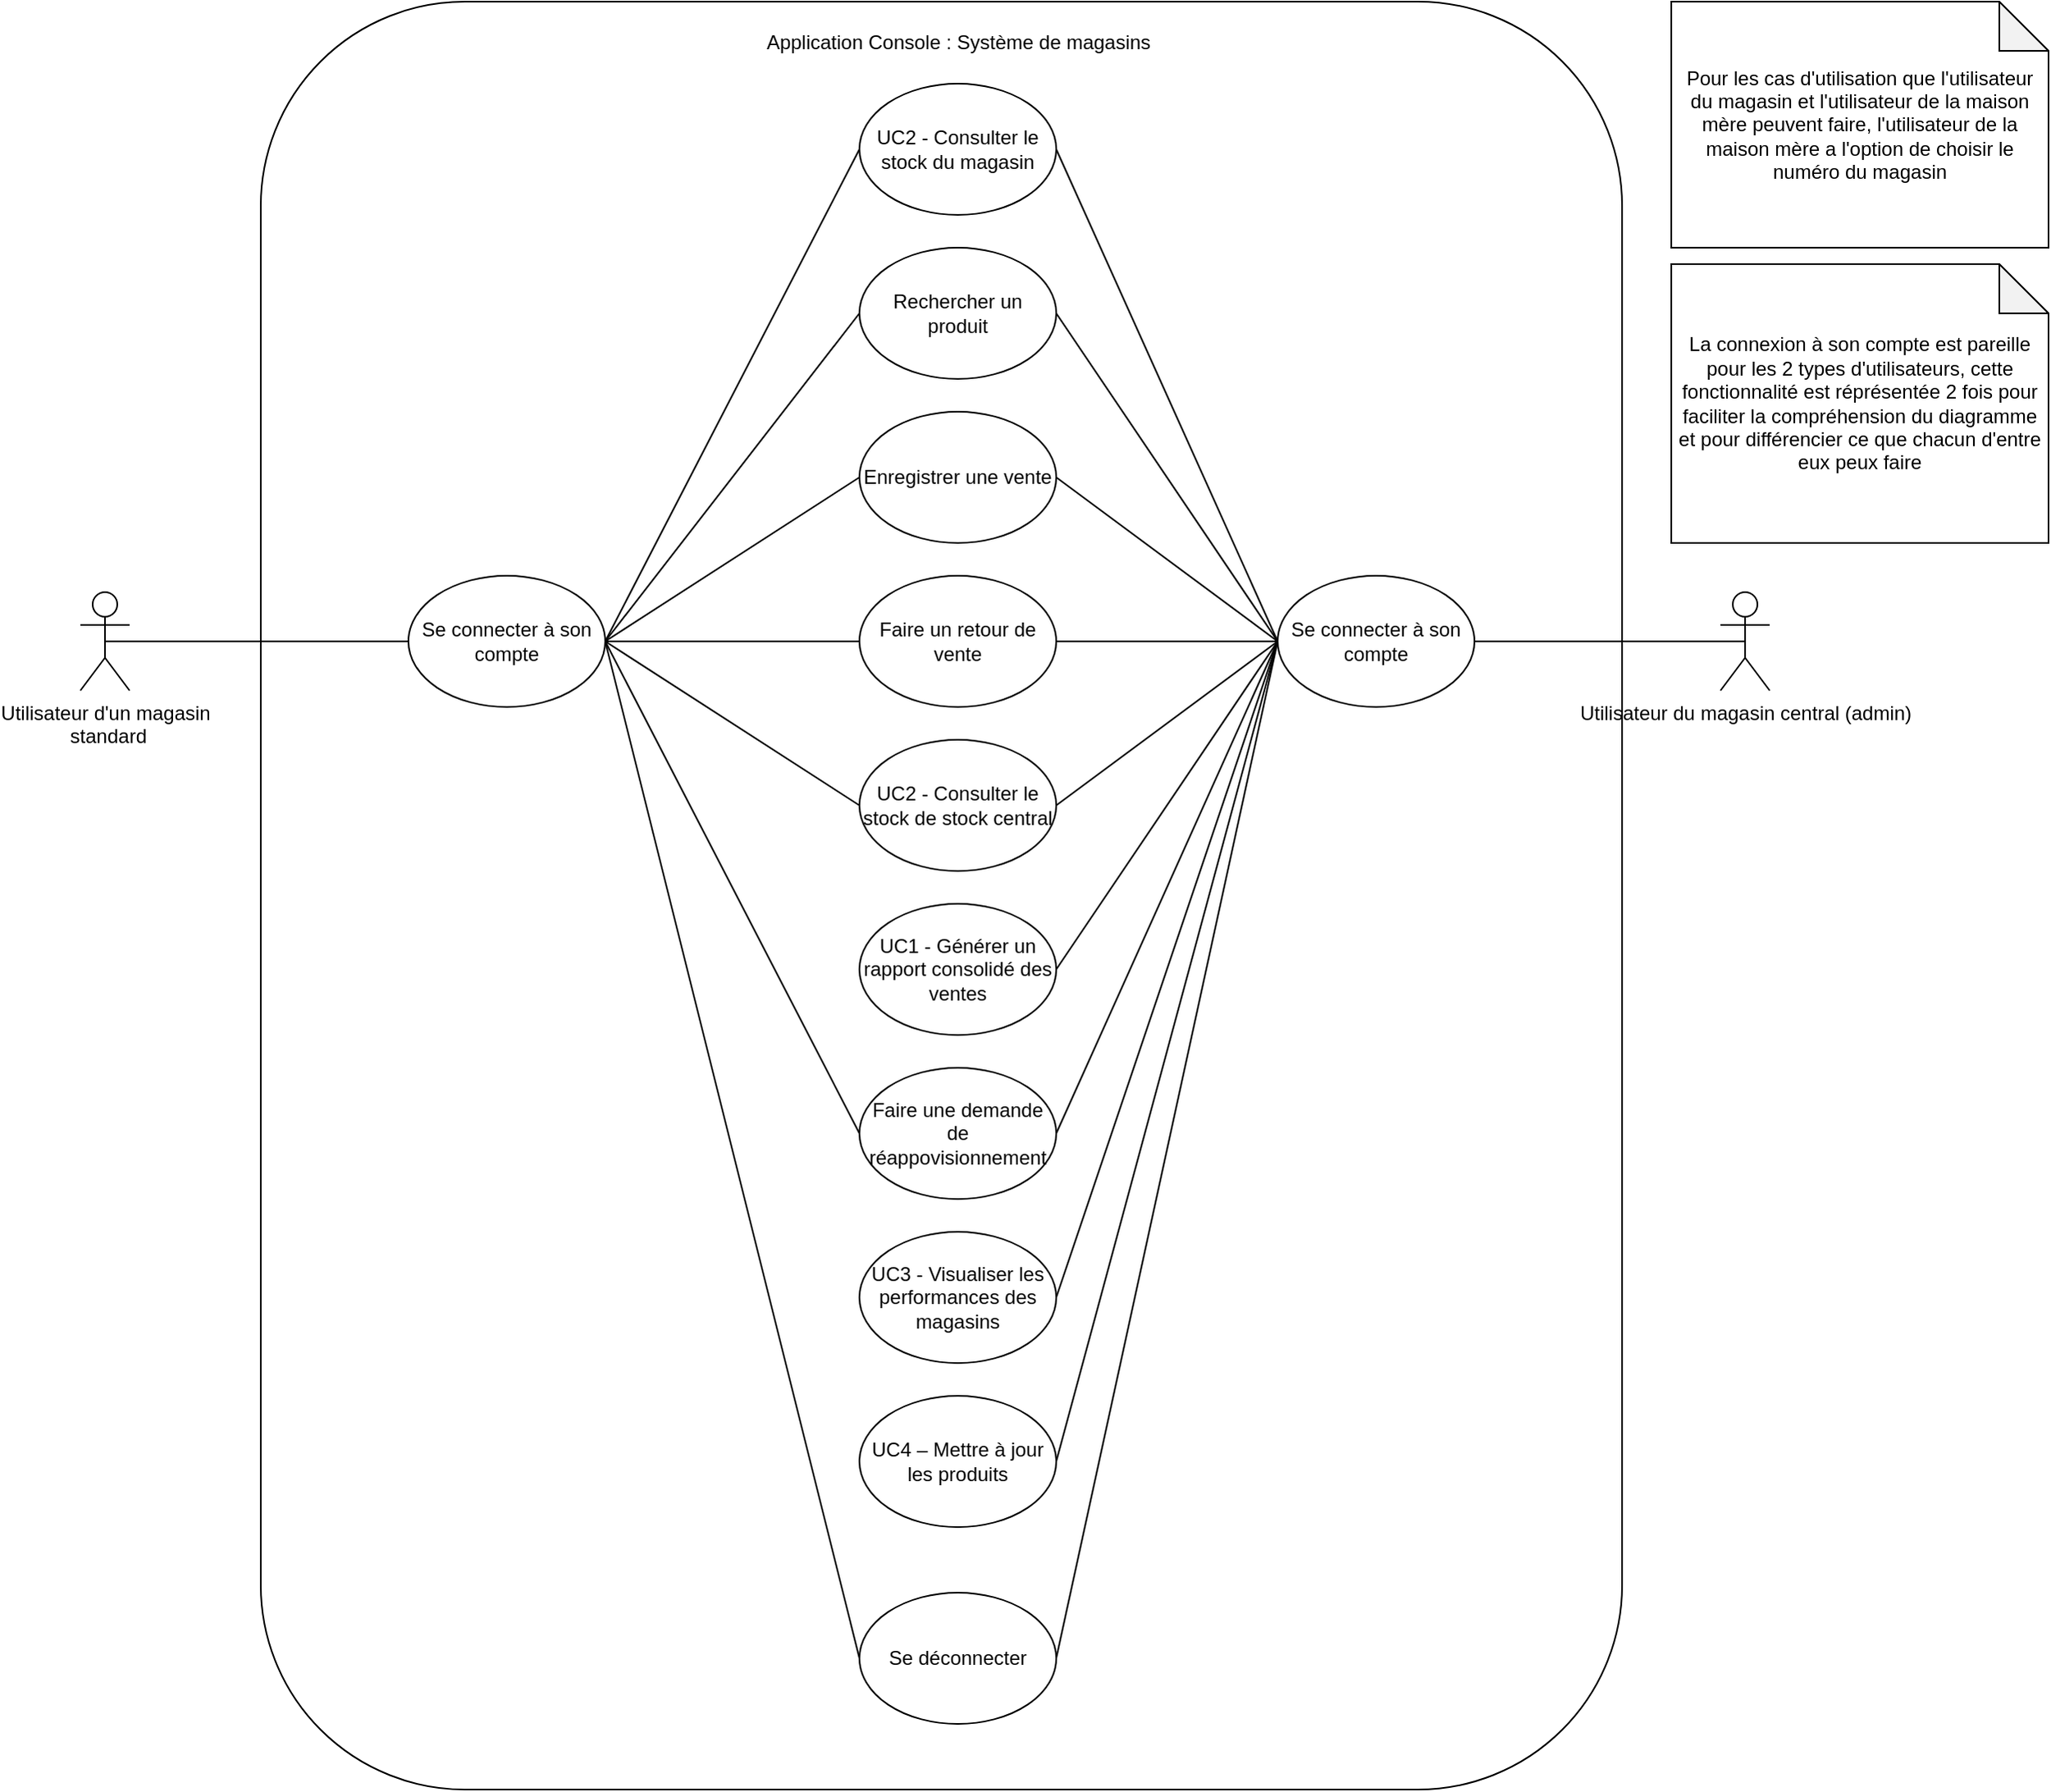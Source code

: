 <mxfile version="27.1.4">
  <diagram name="Page-1" id="ViSu714XIvuf4PjNnzAD">
    <mxGraphModel dx="3229" dy="1081" grid="1" gridSize="10" guides="1" tooltips="1" connect="1" arrows="1" fold="1" page="1" pageScale="1" pageWidth="850" pageHeight="1100" math="0" shadow="0">
      <root>
        <mxCell id="0" />
        <mxCell id="1" parent="0" />
        <mxCell id="etN0elWksDqBeQhYdpG8-1" value="Utilisateur d&#39;un magasin&lt;div&gt;&amp;nbsp;standard&lt;/div&gt;" style="shape=umlActor;verticalLabelPosition=bottom;verticalAlign=top;html=1;outlineConnect=0;" parent="1" vertex="1">
          <mxGeometry x="-120" y="480" width="30" height="60" as="geometry" />
        </mxCell>
        <mxCell id="etN0elWksDqBeQhYdpG8-2" value="" style="rounded=1;whiteSpace=wrap;html=1;" parent="1" vertex="1">
          <mxGeometry x="-10" y="120" width="830" height="1090" as="geometry" />
        </mxCell>
        <mxCell id="etN0elWksDqBeQhYdpG8-3" value="Application Console : Système de magasins" style="text;html=1;align=center;verticalAlign=middle;resizable=0;points=[];autosize=1;strokeColor=none;fillColor=none;" parent="1" vertex="1">
          <mxGeometry x="285" y="130" width="260" height="30" as="geometry" />
        </mxCell>
        <mxCell id="etN0elWksDqBeQhYdpG8-4" value="UC2 - Consulter le stock du magasin" style="ellipse;whiteSpace=wrap;html=1;" parent="1" vertex="1">
          <mxGeometry x="355" y="170" width="120" height="80" as="geometry" />
        </mxCell>
        <mxCell id="etN0elWksDqBeQhYdpG8-5" value="Rechercher un produit" style="ellipse;whiteSpace=wrap;html=1;" parent="1" vertex="1">
          <mxGeometry x="355" y="270" width="120" height="80" as="geometry" />
        </mxCell>
        <mxCell id="etN0elWksDqBeQhYdpG8-6" value="Enregistrer une vente" style="ellipse;whiteSpace=wrap;html=1;" parent="1" vertex="1">
          <mxGeometry x="355" y="370" width="120" height="80" as="geometry" />
        </mxCell>
        <mxCell id="etN0elWksDqBeQhYdpG8-7" value="Faire un retour de vente" style="ellipse;whiteSpace=wrap;html=1;" parent="1" vertex="1">
          <mxGeometry x="355" y="470" width="120" height="80" as="geometry" />
        </mxCell>
        <mxCell id="W-3uddpR0ci4YLRUDfYL-1" value="UC2 - Consulter le stock de stock central" style="ellipse;whiteSpace=wrap;html=1;" parent="1" vertex="1">
          <mxGeometry x="355" y="570" width="120" height="80" as="geometry" />
        </mxCell>
        <mxCell id="W-3uddpR0ci4YLRUDfYL-4" value="Faire une demande de réappovisionnement" style="ellipse;whiteSpace=wrap;html=1;" parent="1" vertex="1">
          <mxGeometry x="355" y="770" width="120" height="80" as="geometry" />
        </mxCell>
        <mxCell id="W-3uddpR0ci4YLRUDfYL-6" value="Utilisateur du magasin central (admin)" style="shape=umlActor;verticalLabelPosition=bottom;verticalAlign=top;html=1;outlineConnect=0;" parent="1" vertex="1">
          <mxGeometry x="880" y="480" width="30" height="60" as="geometry" />
        </mxCell>
        <mxCell id="W-3uddpR0ci4YLRUDfYL-12" value="UC1 - Générer un rapport consolidé des ventes" style="ellipse;whiteSpace=wrap;html=1;" parent="1" vertex="1">
          <mxGeometry x="355" y="670" width="120" height="80" as="geometry" />
        </mxCell>
        <mxCell id="W-3uddpR0ci4YLRUDfYL-13" value="UC3 - Visualiser les performances des magasins" style="ellipse;whiteSpace=wrap;html=1;" parent="1" vertex="1">
          <mxGeometry x="355" y="870" width="120" height="80" as="geometry" />
        </mxCell>
        <mxCell id="W-3uddpR0ci4YLRUDfYL-16" value="Pour les cas d&#39;utilisation que l&#39;utilisateur du magasin et l&#39;utilisateur de la maison mère peuvent faire, l&#39;utilisateur de la maison mère a l&#39;option de choisir le numéro du magasin" style="shape=note;whiteSpace=wrap;html=1;backgroundOutline=1;darkOpacity=0.05;" parent="1" vertex="1">
          <mxGeometry x="850" y="120" width="230" height="150" as="geometry" />
        </mxCell>
        <mxCell id="6VOCwua6ZMwWGHD-rE0T-1" value="UC4 – Mettre à jour les produits" style="ellipse;whiteSpace=wrap;html=1;" parent="1" vertex="1">
          <mxGeometry x="355" y="970" width="120" height="80" as="geometry" />
        </mxCell>
        <mxCell id="VBgYRKV1DrC2aMrH_kYI-4" value="Se connecter à son compte" style="ellipse;whiteSpace=wrap;html=1;" vertex="1" parent="1">
          <mxGeometry x="610" y="470" width="120" height="80" as="geometry" />
        </mxCell>
        <mxCell id="VBgYRKV1DrC2aMrH_kYI-5" value="Se connecter à son compte" style="ellipse;whiteSpace=wrap;html=1;" vertex="1" parent="1">
          <mxGeometry x="80" y="470" width="120" height="80" as="geometry" />
        </mxCell>
        <mxCell id="VBgYRKV1DrC2aMrH_kYI-6" value="Se déconnecter" style="ellipse;whiteSpace=wrap;html=1;" vertex="1" parent="1">
          <mxGeometry x="355" y="1090" width="120" height="80" as="geometry" />
        </mxCell>
        <mxCell id="VBgYRKV1DrC2aMrH_kYI-7" value="" style="endArrow=none;html=1;rounded=0;entryX=0;entryY=0.5;entryDx=0;entryDy=0;exitX=0.5;exitY=0.5;exitDx=0;exitDy=0;exitPerimeter=0;" edge="1" parent="1" source="etN0elWksDqBeQhYdpG8-1" target="VBgYRKV1DrC2aMrH_kYI-5">
          <mxGeometry width="50" height="50" relative="1" as="geometry">
            <mxPoint x="-130" y="590" as="sourcePoint" />
            <mxPoint x="-80" y="540" as="targetPoint" />
          </mxGeometry>
        </mxCell>
        <mxCell id="VBgYRKV1DrC2aMrH_kYI-8" value="" style="endArrow=none;html=1;rounded=0;entryX=0.5;entryY=0.5;entryDx=0;entryDy=0;entryPerimeter=0;exitX=1;exitY=0.5;exitDx=0;exitDy=0;" edge="1" parent="1" source="VBgYRKV1DrC2aMrH_kYI-4" target="W-3uddpR0ci4YLRUDfYL-6">
          <mxGeometry width="50" height="50" relative="1" as="geometry">
            <mxPoint x="920" y="480" as="sourcePoint" />
            <mxPoint x="970" y="430" as="targetPoint" />
          </mxGeometry>
        </mxCell>
        <mxCell id="VBgYRKV1DrC2aMrH_kYI-9" value="La connexion à son compte est pareille pour les 2 types d&#39;utilisateurs, cette fonctionnalité est réprésentée 2 fois pour faciliter la compréhension du diagramme et pour différencier ce que chacun d&#39;entre eux peux faire" style="shape=note;whiteSpace=wrap;html=1;backgroundOutline=1;darkOpacity=0.05;" vertex="1" parent="1">
          <mxGeometry x="850" y="280" width="230" height="170" as="geometry" />
        </mxCell>
        <mxCell id="VBgYRKV1DrC2aMrH_kYI-10" value="" style="endArrow=none;html=1;rounded=0;entryX=1;entryY=0.5;entryDx=0;entryDy=0;exitX=0;exitY=0.5;exitDx=0;exitDy=0;" edge="1" parent="1" source="VBgYRKV1DrC2aMrH_kYI-6" target="VBgYRKV1DrC2aMrH_kYI-5">
          <mxGeometry width="50" height="50" relative="1" as="geometry">
            <mxPoint x="250" y="540" as="sourcePoint" />
            <mxPoint x="300" y="490" as="targetPoint" />
          </mxGeometry>
        </mxCell>
        <mxCell id="VBgYRKV1DrC2aMrH_kYI-11" value="" style="endArrow=none;html=1;rounded=0;entryX=0;entryY=0.5;entryDx=0;entryDy=0;exitX=1;exitY=0.5;exitDx=0;exitDy=0;" edge="1" parent="1" source="VBgYRKV1DrC2aMrH_kYI-5" target="etN0elWksDqBeQhYdpG8-4">
          <mxGeometry width="50" height="50" relative="1" as="geometry">
            <mxPoint x="-130" y="390" as="sourcePoint" />
            <mxPoint x="-80" y="340" as="targetPoint" />
          </mxGeometry>
        </mxCell>
        <mxCell id="VBgYRKV1DrC2aMrH_kYI-12" value="" style="endArrow=none;html=1;rounded=0;entryX=0;entryY=0.5;entryDx=0;entryDy=0;exitX=1;exitY=0.5;exitDx=0;exitDy=0;" edge="1" parent="1" source="VBgYRKV1DrC2aMrH_kYI-5" target="etN0elWksDqBeQhYdpG8-5">
          <mxGeometry width="50" height="50" relative="1" as="geometry">
            <mxPoint x="-270" y="750" as="sourcePoint" />
            <mxPoint x="-220" y="700" as="targetPoint" />
          </mxGeometry>
        </mxCell>
        <mxCell id="VBgYRKV1DrC2aMrH_kYI-13" value="" style="endArrow=none;html=1;rounded=0;entryX=0;entryY=0.5;entryDx=0;entryDy=0;exitX=1;exitY=0.5;exitDx=0;exitDy=0;" edge="1" parent="1" source="VBgYRKV1DrC2aMrH_kYI-5" target="etN0elWksDqBeQhYdpG8-6">
          <mxGeometry width="50" height="50" relative="1" as="geometry">
            <mxPoint x="-390" y="820" as="sourcePoint" />
            <mxPoint x="-340" y="770" as="targetPoint" />
          </mxGeometry>
        </mxCell>
        <mxCell id="VBgYRKV1DrC2aMrH_kYI-14" value="" style="endArrow=none;html=1;rounded=0;entryX=0;entryY=0.5;entryDx=0;entryDy=0;exitX=1;exitY=0.5;exitDx=0;exitDy=0;" edge="1" parent="1" source="VBgYRKV1DrC2aMrH_kYI-5" target="etN0elWksDqBeQhYdpG8-7">
          <mxGeometry width="50" height="50" relative="1" as="geometry">
            <mxPoint x="-180" y="760" as="sourcePoint" />
            <mxPoint x="-130" y="710" as="targetPoint" />
          </mxGeometry>
        </mxCell>
        <mxCell id="VBgYRKV1DrC2aMrH_kYI-15" value="" style="endArrow=none;html=1;rounded=0;entryX=0;entryY=0.5;entryDx=0;entryDy=0;exitX=1;exitY=0.5;exitDx=0;exitDy=0;" edge="1" parent="1" source="VBgYRKV1DrC2aMrH_kYI-5" target="W-3uddpR0ci4YLRUDfYL-1">
          <mxGeometry width="50" height="50" relative="1" as="geometry">
            <mxPoint x="-210" y="710" as="sourcePoint" />
            <mxPoint x="-160" y="660" as="targetPoint" />
          </mxGeometry>
        </mxCell>
        <mxCell id="VBgYRKV1DrC2aMrH_kYI-16" value="" style="endArrow=none;html=1;rounded=0;entryX=0;entryY=0.5;entryDx=0;entryDy=0;exitX=1;exitY=0.5;exitDx=0;exitDy=0;" edge="1" parent="1" source="VBgYRKV1DrC2aMrH_kYI-5" target="W-3uddpR0ci4YLRUDfYL-4">
          <mxGeometry width="50" height="50" relative="1" as="geometry">
            <mxPoint x="-180" y="760" as="sourcePoint" />
            <mxPoint x="-130" y="710" as="targetPoint" />
          </mxGeometry>
        </mxCell>
        <mxCell id="VBgYRKV1DrC2aMrH_kYI-17" value="" style="endArrow=none;html=1;rounded=0;entryX=0;entryY=0.5;entryDx=0;entryDy=0;exitX=1;exitY=0.5;exitDx=0;exitDy=0;" edge="1" parent="1" source="etN0elWksDqBeQhYdpG8-4" target="VBgYRKV1DrC2aMrH_kYI-4">
          <mxGeometry width="50" height="50" relative="1" as="geometry">
            <mxPoint x="-250" y="790" as="sourcePoint" />
            <mxPoint x="-200" y="740" as="targetPoint" />
          </mxGeometry>
        </mxCell>
        <mxCell id="VBgYRKV1DrC2aMrH_kYI-18" value="" style="endArrow=none;html=1;rounded=0;entryX=0;entryY=0.5;entryDx=0;entryDy=0;exitX=1;exitY=0.5;exitDx=0;exitDy=0;" edge="1" parent="1" source="etN0elWksDqBeQhYdpG8-5" target="VBgYRKV1DrC2aMrH_kYI-4">
          <mxGeometry width="50" height="50" relative="1" as="geometry">
            <mxPoint x="-320" y="800" as="sourcePoint" />
            <mxPoint x="-270" y="750" as="targetPoint" />
          </mxGeometry>
        </mxCell>
        <mxCell id="VBgYRKV1DrC2aMrH_kYI-19" value="" style="endArrow=none;html=1;rounded=0;entryX=0;entryY=0.5;entryDx=0;entryDy=0;exitX=1;exitY=0.5;exitDx=0;exitDy=0;" edge="1" parent="1" source="etN0elWksDqBeQhYdpG8-6" target="VBgYRKV1DrC2aMrH_kYI-4">
          <mxGeometry width="50" height="50" relative="1" as="geometry">
            <mxPoint x="-160" y="760" as="sourcePoint" />
            <mxPoint x="-110" y="710" as="targetPoint" />
          </mxGeometry>
        </mxCell>
        <mxCell id="VBgYRKV1DrC2aMrH_kYI-20" value="" style="endArrow=none;html=1;rounded=0;entryX=0;entryY=0.5;entryDx=0;entryDy=0;exitX=1;exitY=0.5;exitDx=0;exitDy=0;" edge="1" parent="1" source="etN0elWksDqBeQhYdpG8-7" target="VBgYRKV1DrC2aMrH_kYI-4">
          <mxGeometry width="50" height="50" relative="1" as="geometry">
            <mxPoint x="-250" y="780" as="sourcePoint" />
            <mxPoint x="-200" y="730" as="targetPoint" />
          </mxGeometry>
        </mxCell>
        <mxCell id="VBgYRKV1DrC2aMrH_kYI-21" value="" style="endArrow=none;html=1;rounded=0;entryX=0;entryY=0.5;entryDx=0;entryDy=0;exitX=1;exitY=0.5;exitDx=0;exitDy=0;" edge="1" parent="1" source="W-3uddpR0ci4YLRUDfYL-1" target="VBgYRKV1DrC2aMrH_kYI-4">
          <mxGeometry width="50" height="50" relative="1" as="geometry">
            <mxPoint x="-260" y="870" as="sourcePoint" />
            <mxPoint x="-210" y="820" as="targetPoint" />
          </mxGeometry>
        </mxCell>
        <mxCell id="VBgYRKV1DrC2aMrH_kYI-22" value="" style="endArrow=none;html=1;rounded=0;entryX=0;entryY=0.5;entryDx=0;entryDy=0;exitX=1;exitY=0.5;exitDx=0;exitDy=0;" edge="1" parent="1" source="W-3uddpR0ci4YLRUDfYL-12" target="VBgYRKV1DrC2aMrH_kYI-4">
          <mxGeometry width="50" height="50" relative="1" as="geometry">
            <mxPoint x="-340" y="880" as="sourcePoint" />
            <mxPoint x="-290" y="830" as="targetPoint" />
          </mxGeometry>
        </mxCell>
        <mxCell id="VBgYRKV1DrC2aMrH_kYI-23" value="" style="endArrow=none;html=1;rounded=0;entryX=0;entryY=0.5;entryDx=0;entryDy=0;exitX=1;exitY=0.5;exitDx=0;exitDy=0;" edge="1" parent="1" source="W-3uddpR0ci4YLRUDfYL-4" target="VBgYRKV1DrC2aMrH_kYI-4">
          <mxGeometry width="50" height="50" relative="1" as="geometry">
            <mxPoint x="-320" y="830" as="sourcePoint" />
            <mxPoint x="-270" y="780" as="targetPoint" />
          </mxGeometry>
        </mxCell>
        <mxCell id="VBgYRKV1DrC2aMrH_kYI-24" value="" style="endArrow=none;html=1;rounded=0;entryX=0;entryY=0.5;entryDx=0;entryDy=0;exitX=1;exitY=0.5;exitDx=0;exitDy=0;" edge="1" parent="1" source="6VOCwua6ZMwWGHD-rE0T-1" target="VBgYRKV1DrC2aMrH_kYI-4">
          <mxGeometry width="50" height="50" relative="1" as="geometry">
            <mxPoint x="-220" y="910" as="sourcePoint" />
            <mxPoint x="-170" y="860" as="targetPoint" />
          </mxGeometry>
        </mxCell>
        <mxCell id="VBgYRKV1DrC2aMrH_kYI-25" value="" style="endArrow=none;html=1;rounded=0;entryX=0;entryY=0.5;entryDx=0;entryDy=0;exitX=1;exitY=0.5;exitDx=0;exitDy=0;" edge="1" parent="1" source="W-3uddpR0ci4YLRUDfYL-13" target="VBgYRKV1DrC2aMrH_kYI-4">
          <mxGeometry width="50" height="50" relative="1" as="geometry">
            <mxPoint x="-290" y="830" as="sourcePoint" />
            <mxPoint x="-240" y="780" as="targetPoint" />
          </mxGeometry>
        </mxCell>
        <mxCell id="VBgYRKV1DrC2aMrH_kYI-26" value="" style="endArrow=none;html=1;rounded=0;entryX=0;entryY=0.5;entryDx=0;entryDy=0;exitX=1;exitY=0.5;exitDx=0;exitDy=0;" edge="1" parent="1" source="VBgYRKV1DrC2aMrH_kYI-6" target="VBgYRKV1DrC2aMrH_kYI-4">
          <mxGeometry width="50" height="50" relative="1" as="geometry">
            <mxPoint x="-200" y="920" as="sourcePoint" />
            <mxPoint x="-150" y="870" as="targetPoint" />
          </mxGeometry>
        </mxCell>
      </root>
    </mxGraphModel>
  </diagram>
</mxfile>
